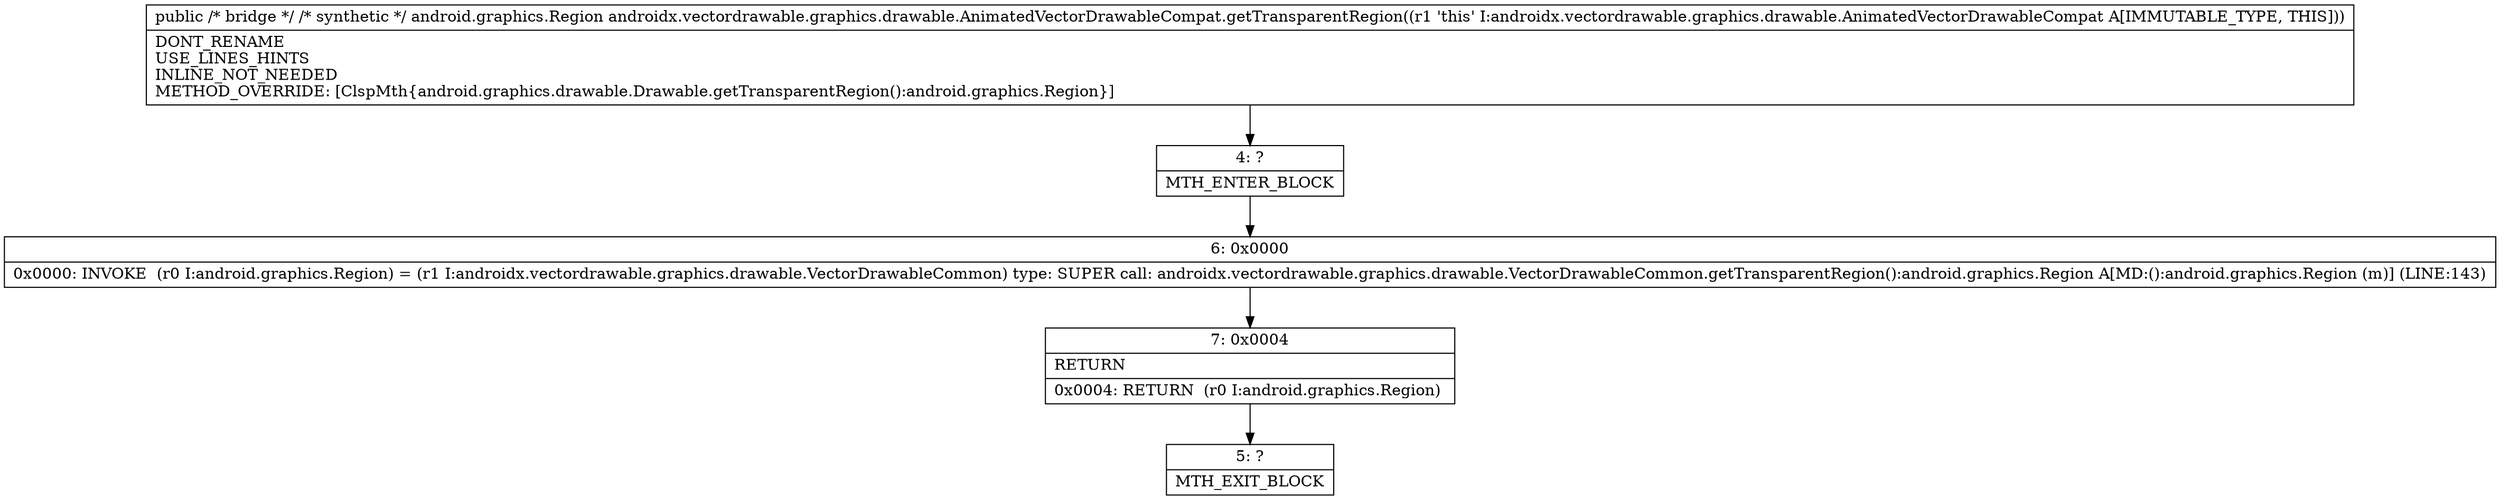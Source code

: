 digraph "CFG forandroidx.vectordrawable.graphics.drawable.AnimatedVectorDrawableCompat.getTransparentRegion()Landroid\/graphics\/Region;" {
Node_4 [shape=record,label="{4\:\ ?|MTH_ENTER_BLOCK\l}"];
Node_6 [shape=record,label="{6\:\ 0x0000|0x0000: INVOKE  (r0 I:android.graphics.Region) = (r1 I:androidx.vectordrawable.graphics.drawable.VectorDrawableCommon) type: SUPER call: androidx.vectordrawable.graphics.drawable.VectorDrawableCommon.getTransparentRegion():android.graphics.Region A[MD:():android.graphics.Region (m)] (LINE:143)\l}"];
Node_7 [shape=record,label="{7\:\ 0x0004|RETURN\l|0x0004: RETURN  (r0 I:android.graphics.Region) \l}"];
Node_5 [shape=record,label="{5\:\ ?|MTH_EXIT_BLOCK\l}"];
MethodNode[shape=record,label="{public \/* bridge *\/ \/* synthetic *\/ android.graphics.Region androidx.vectordrawable.graphics.drawable.AnimatedVectorDrawableCompat.getTransparentRegion((r1 'this' I:androidx.vectordrawable.graphics.drawable.AnimatedVectorDrawableCompat A[IMMUTABLE_TYPE, THIS]))  | DONT_RENAME\lUSE_LINES_HINTS\lINLINE_NOT_NEEDED\lMETHOD_OVERRIDE: [ClspMth\{android.graphics.drawable.Drawable.getTransparentRegion():android.graphics.Region\}]\l}"];
MethodNode -> Node_4;Node_4 -> Node_6;
Node_6 -> Node_7;
Node_7 -> Node_5;
}

